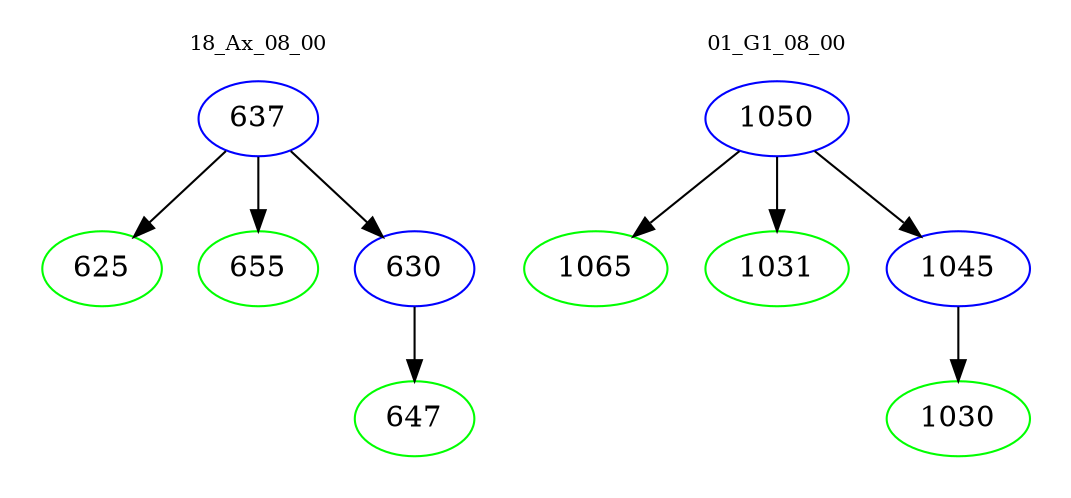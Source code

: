 digraph{
subgraph cluster_0 {
color = white
label = "18_Ax_08_00";
fontsize=10;
T0_637 [label="637", color="blue"]
T0_637 -> T0_625 [color="black"]
T0_625 [label="625", color="green"]
T0_637 -> T0_655 [color="black"]
T0_655 [label="655", color="green"]
T0_637 -> T0_630 [color="black"]
T0_630 [label="630", color="blue"]
T0_630 -> T0_647 [color="black"]
T0_647 [label="647", color="green"]
}
subgraph cluster_1 {
color = white
label = "01_G1_08_00";
fontsize=10;
T1_1050 [label="1050", color="blue"]
T1_1050 -> T1_1065 [color="black"]
T1_1065 [label="1065", color="green"]
T1_1050 -> T1_1031 [color="black"]
T1_1031 [label="1031", color="green"]
T1_1050 -> T1_1045 [color="black"]
T1_1045 [label="1045", color="blue"]
T1_1045 -> T1_1030 [color="black"]
T1_1030 [label="1030", color="green"]
}
}
